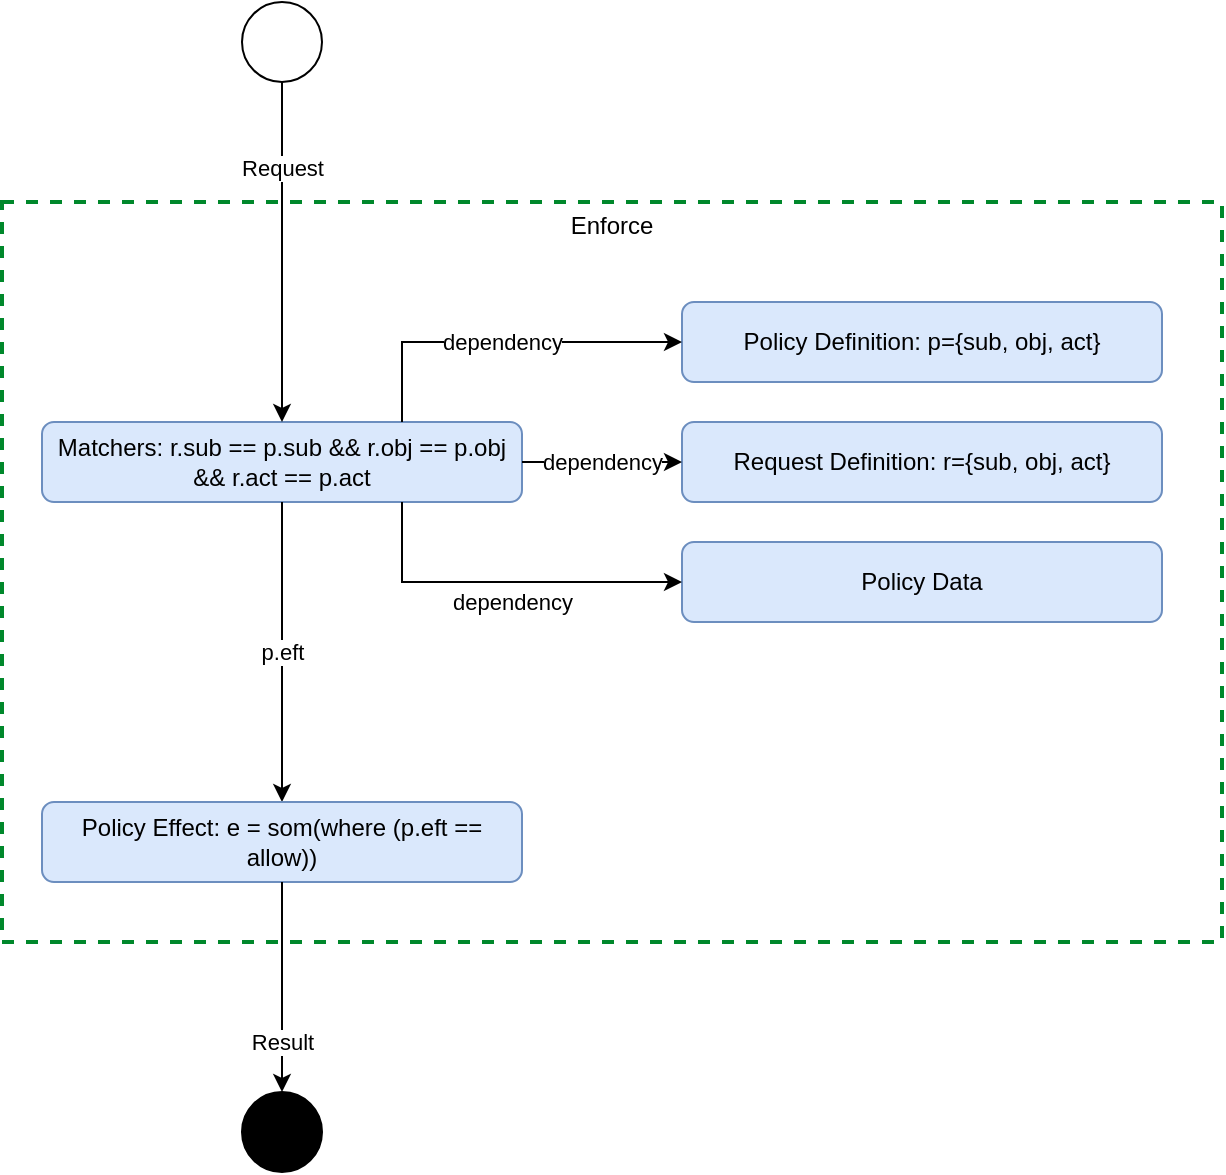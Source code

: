 <mxfile version="17.4.2" type="device" pages="6"><diagram id="_k0zri7Kc730blF2qtzl" name="How it works"><mxGraphModel dx="1018" dy="741" grid="1" gridSize="10" guides="1" tooltips="1" connect="1" arrows="1" fold="1" page="1" pageScale="1" pageWidth="827" pageHeight="1169" math="0" shadow="0"><root><mxCell id="0"/><mxCell id="1" parent="0"/><mxCell id="ezLYhkxcrnTc9UNEuIGD-3" value="Enforce" style="fontStyle=0;verticalAlign=top;align=center;spacingTop=-2;fillColor=none;rounded=0;whiteSpace=wrap;html=1;strokeColor=#00882B;strokeWidth=2;dashed=1;container=1;collapsible=0;expand=0;recursiveResize=0;" parent="1" vertex="1"><mxGeometry x="100" y="120" width="610" height="370" as="geometry"/></mxCell><mxCell id="ezLYhkxcrnTc9UNEuIGD-1" value="Policy Data" style="rounded=1;whiteSpace=wrap;html=1;fillColor=#dae8fc;strokeColor=#6c8ebf;" parent="ezLYhkxcrnTc9UNEuIGD-3" vertex="1"><mxGeometry x="340" y="170" width="240" height="40" as="geometry"/></mxCell><mxCell id="KVQ0_CaET_7zC2f2Q05D-3" value="Matchers: r.sub == p.sub &amp;amp;&amp;amp; r.obj == p.obj &amp;amp;&amp;amp; r.act == p.act" style="rounded=1;whiteSpace=wrap;html=1;fillColor=#dae8fc;strokeColor=#6c8ebf;" parent="ezLYhkxcrnTc9UNEuIGD-3" vertex="1"><mxGeometry x="20" y="110" width="240" height="40" as="geometry"/></mxCell><mxCell id="ezLYhkxcrnTc9UNEuIGD-2" value="dependency" style="edgeStyle=orthogonalEdgeStyle;rounded=0;orthogonalLoop=1;jettySize=auto;html=1;entryX=0;entryY=0.5;entryDx=0;entryDy=0;exitX=0.75;exitY=1;exitDx=0;exitDy=0;" parent="ezLYhkxcrnTc9UNEuIGD-3" source="KVQ0_CaET_7zC2f2Q05D-3" target="ezLYhkxcrnTc9UNEuIGD-1" edge="1"><mxGeometry x="0.048" y="-10" relative="1" as="geometry"><Array as="points"><mxPoint x="200" y="190"/></Array><mxPoint as="offset"/></mxGeometry></mxCell><mxCell id="KVQ0_CaET_7zC2f2Q05D-1" value="Request Definition: r={sub, obj, act}" style="rounded=1;whiteSpace=wrap;html=1;fillColor=#dae8fc;strokeColor=#6c8ebf;" parent="ezLYhkxcrnTc9UNEuIGD-3" vertex="1"><mxGeometry x="340" y="110" width="240" height="40" as="geometry"/></mxCell><mxCell id="KVQ0_CaET_7zC2f2Q05D-5" value="dependency" style="edgeStyle=orthogonalEdgeStyle;rounded=0;orthogonalLoop=1;jettySize=auto;html=1;entryX=0;entryY=0.5;entryDx=0;entryDy=0;exitX=1;exitY=0.5;exitDx=0;exitDy=0;" parent="ezLYhkxcrnTc9UNEuIGD-3" source="KVQ0_CaET_7zC2f2Q05D-3" target="KVQ0_CaET_7zC2f2Q05D-1" edge="1"><mxGeometry relative="1" as="geometry"/></mxCell><mxCell id="KVQ0_CaET_7zC2f2Q05D-2" value="Policy Definition: p={sub, obj, act}" style="rounded=1;whiteSpace=wrap;html=1;fillColor=#dae8fc;strokeColor=#6c8ebf;" parent="ezLYhkxcrnTc9UNEuIGD-3" vertex="1"><mxGeometry x="340" y="50" width="240" height="40" as="geometry"/></mxCell><mxCell id="KVQ0_CaET_7zC2f2Q05D-4" value="dependency" style="edgeStyle=orthogonalEdgeStyle;rounded=0;orthogonalLoop=1;jettySize=auto;html=1;entryX=0;entryY=0.5;entryDx=0;entryDy=0;exitX=0.75;exitY=0;exitDx=0;exitDy=0;" parent="ezLYhkxcrnTc9UNEuIGD-3" source="KVQ0_CaET_7zC2f2Q05D-3" target="KVQ0_CaET_7zC2f2Q05D-2" edge="1"><mxGeometry relative="1" as="geometry"><Array as="points"><mxPoint x="200" y="70"/></Array></mxGeometry></mxCell><mxCell id="KVQ0_CaET_7zC2f2Q05D-7" value="p.eft" style="edgeStyle=orthogonalEdgeStyle;rounded=0;orthogonalLoop=1;jettySize=auto;html=1;" parent="1" source="KVQ0_CaET_7zC2f2Q05D-3" target="KVQ0_CaET_7zC2f2Q05D-6" edge="1"><mxGeometry relative="1" as="geometry"/></mxCell><mxCell id="KVQ0_CaET_7zC2f2Q05D-6" value="Policy Effect: e = som(where (p.eft == allow))" style="rounded=1;whiteSpace=wrap;html=1;fillColor=#dae8fc;strokeColor=#6c8ebf;" parent="1" vertex="1"><mxGeometry x="120" y="420" width="240" height="40" as="geometry"/></mxCell><mxCell id="KVQ0_CaET_7zC2f2Q05D-13" value="Result" style="edgeStyle=orthogonalEdgeStyle;rounded=0;orthogonalLoop=1;jettySize=auto;html=1;exitX=0.5;exitY=1;exitDx=0;exitDy=0;" parent="1" source="KVQ0_CaET_7zC2f2Q05D-6" target="KVQ0_CaET_7zC2f2Q05D-12" edge="1"><mxGeometry x="0.524" relative="1" as="geometry"><mxPoint x="240" y="580" as="sourcePoint"/><mxPoint as="offset"/></mxGeometry></mxCell><mxCell id="KVQ0_CaET_7zC2f2Q05D-11" value="Request" style="edgeStyle=orthogonalEdgeStyle;rounded=0;orthogonalLoop=1;jettySize=auto;html=1;entryX=0.5;entryY=0;entryDx=0;entryDy=0;" parent="1" source="KVQ0_CaET_7zC2f2Q05D-10" target="KVQ0_CaET_7zC2f2Q05D-3" edge="1"><mxGeometry x="-0.5" relative="1" as="geometry"><mxPoint as="offset"/></mxGeometry></mxCell><mxCell id="KVQ0_CaET_7zC2f2Q05D-10" value="" style="ellipse;whiteSpace=wrap;html=1;aspect=fixed;" parent="1" vertex="1"><mxGeometry x="220" y="20" width="40" height="40" as="geometry"/></mxCell><mxCell id="KVQ0_CaET_7zC2f2Q05D-12" value="" style="ellipse;whiteSpace=wrap;html=1;aspect=fixed;fillColor=#000000;" parent="1" vertex="1"><mxGeometry x="220" y="565" width="40" height="40" as="geometry"/></mxCell></root></mxGraphModel></diagram><diagram id="vg0_k06jPVSA5Fpnrn2l" name="basic"><mxGraphModel dx="1018" dy="741" grid="1" gridSize="10" guides="1" tooltips="1" connect="1" arrows="1" fold="1" page="1" pageScale="1" pageWidth="827" pageHeight="1169" math="0" shadow="0"><root><mxCell id="0"/><mxCell id="1" parent="0"/><mxCell id="wJVCZiDeGcvOr9-t5lo_-1" value="matchers" style="fontStyle=0;verticalAlign=top;align=center;spacingTop=-2;fillColor=none;rounded=0;whiteSpace=wrap;html=1;strokeColor=#919191;strokeWidth=2;dashed=1;container=1;collapsible=0;expand=0;recursiveResize=0;" vertex="1" parent="1"><mxGeometry x="154" y="240" width="326" height="240" as="geometry"/></mxCell><mxCell id="g9qVlb4eD3nj4tClV5e8-2" value="r.sub == p.sub &amp;amp;&amp;amp; r.obj == p.obj &amp;amp;&amp;amp; r.act == p.act" style="rounded=1;whiteSpace=wrap;html=1;fillColor=#FFFFFF;" vertex="1" parent="wJVCZiDeGcvOr9-t5lo_-1"><mxGeometry x="103" y="90" width="120" height="60" as="geometry"/></mxCell><mxCell id="g9qVlb4eD3nj4tClV5e8-4" style="edgeStyle=orthogonalEdgeStyle;rounded=0;orthogonalLoop=1;jettySize=auto;html=1;entryX=0;entryY=0.5;entryDx=0;entryDy=0;" edge="1" parent="1" source="OGrUgRhNvfQm77WVLId8-6" target="g9qVlb4eD3nj4tClV5e8-2"><mxGeometry relative="1" as="geometry"/></mxCell><mxCell id="OGrUgRhNvfQm77WVLId8-6" value="" style="strokeWidth=2;html=1;shape=mxgraph.flowchart.start_2;whiteSpace=wrap;" vertex="1" parent="1"><mxGeometry x="40" y="340" width="40" height="40" as="geometry"/></mxCell><mxCell id="mJExTEpz6k77KfZd7lub-1" value="has" style="edgeStyle=orthogonalEdgeStyle;rounded=0;orthogonalLoop=1;jettySize=auto;html=1;" edge="1" parent="1" source="OGrUgRhNvfQm77WVLId8-3" target="OGrUgRhNvfQm77WVLId8-4"><mxGeometry relative="1" as="geometry"/></mxCell><mxCell id="OGrUgRhNvfQm77WVLId8-3" value="sub(user)" style="rounded=1;whiteSpace=wrap;html=1;fillColor=#FFFFFF;" vertex="1" parent="1"><mxGeometry x="50" y="640" width="120" height="60" as="geometry"/></mxCell><mxCell id="mJExTEpz6k77KfZd7lub-2" value="has" style="edgeStyle=orthogonalEdgeStyle;rounded=0;orthogonalLoop=1;jettySize=auto;html=1;" edge="1" parent="1" source="OGrUgRhNvfQm77WVLId8-4" target="OGrUgRhNvfQm77WVLId8-5"><mxGeometry relative="1" as="geometry"/></mxCell><mxCell id="OGrUgRhNvfQm77WVLId8-4" value="obj(resource)" style="rounded=1;whiteSpace=wrap;html=1;fillColor=#FFFFFF;" vertex="1" parent="1"><mxGeometry x="250" y="640" width="120" height="60" as="geometry"/></mxCell><mxCell id="OGrUgRhNvfQm77WVLId8-5" value="act(permission)" style="rounded=1;whiteSpace=wrap;html=1;fillColor=#FFFFFF;" vertex="1" parent="1"><mxGeometry x="460" y="640" width="120" height="60" as="geometry"/></mxCell><mxCell id="D4-dD3RvTJTz2JwQ6Uos-2" style="edgeStyle=orthogonalEdgeStyle;rounded=0;orthogonalLoop=1;jettySize=auto;html=1;entryX=0;entryY=0.5;entryDx=0;entryDy=0;entryPerimeter=0;" edge="1" parent="1" source="g9qVlb4eD3nj4tClV5e8-1" target="D4-dD3RvTJTz2JwQ6Uos-1"><mxGeometry relative="1" as="geometry"/></mxCell><mxCell id="g9qVlb4eD3nj4tClV5e8-1" value="policy effect" style="rounded=1;whiteSpace=wrap;html=1;fillColor=#FFFFFF;" vertex="1" parent="1"><mxGeometry x="560" y="330" width="120" height="60" as="geometry"/></mxCell><mxCell id="g9qVlb4eD3nj4tClV5e8-5" value="p.eft" style="edgeStyle=orthogonalEdgeStyle;rounded=0;orthogonalLoop=1;jettySize=auto;html=1;entryX=0;entryY=0.5;entryDx=0;entryDy=0;" edge="1" parent="1" source="g9qVlb4eD3nj4tClV5e8-2" target="g9qVlb4eD3nj4tClV5e8-1"><mxGeometry relative="1" as="geometry"/></mxCell><mxCell id="D4-dD3RvTJTz2JwQ6Uos-1" value="" style="strokeWidth=2;html=1;shape=mxgraph.flowchart.start_2;whiteSpace=wrap;fillColor=#030303;" vertex="1" parent="1"><mxGeometry x="740" y="340" width="40" height="40" as="geometry"/></mxCell></root></mxGraphModel></diagram><diagram id="DPjMNDxu5e19ebYWCDYm" name="basic_with_root_model"><mxGraphModel dx="1018" dy="741" grid="1" gridSize="10" guides="1" tooltips="1" connect="1" arrows="1" fold="1" page="1" pageScale="1" pageWidth="827" pageHeight="1169" math="0" shadow="0"><root><mxCell id="0"/><mxCell id="1" parent="0"/><mxCell id="BZEupKtpxpJvOc9z5_z8-1" value="matchers" style="fontStyle=0;verticalAlign=top;align=center;spacingTop=-2;fillColor=none;rounded=0;whiteSpace=wrap;html=1;strokeColor=#919191;strokeWidth=2;dashed=1;container=1;collapsible=0;expand=0;recursiveResize=0;" vertex="1" parent="1"><mxGeometry x="154" y="150" width="326" height="290" as="geometry"/></mxCell><mxCell id="qwnlDGxUitX7q2dtUc52-7" value="&lt;span&gt;r.sub == p.sub &amp;amp;&amp;amp; r.obj == p.obj &amp;amp;&amp;amp; r.act == p.act&lt;/span&gt;" style="strokeWidth=2;html=1;shape=mxgraph.flowchart.decision;whiteSpace=wrap;fillColor=#FFFFFF;" vertex="1" parent="BZEupKtpxpJvOc9z5_z8-1"><mxGeometry x="36" y="80" width="100" height="100" as="geometry"/></mxCell><mxCell id="BZEupKtpxpJvOc9z5_z8-4" value="" style="strokeWidth=2;html=1;shape=mxgraph.flowchart.start_2;whiteSpace=wrap;" vertex="1" parent="1"><mxGeometry x="40" y="260" width="40" height="40" as="geometry"/></mxCell><mxCell id="hKSp4p8iO4GvHvrpOGfr-2" style="edgeStyle=orthogonalEdgeStyle;rounded=0;orthogonalLoop=1;jettySize=auto;html=1;entryX=0;entryY=0.5;entryDx=0;entryDy=0;entryPerimeter=0;" edge="1" parent="1" source="BZEupKtpxpJvOc9z5_z8-5" target="hKSp4p8iO4GvHvrpOGfr-1"><mxGeometry relative="1" as="geometry"/></mxCell><mxCell id="BZEupKtpxpJvOc9z5_z8-5" value="policy effect" style="rounded=1;whiteSpace=wrap;html=1;fillColor=#FFFFFF;" vertex="1" parent="1"><mxGeometry x="560" y="250" width="120" height="60" as="geometry"/></mxCell><mxCell id="qwnlDGxUitX7q2dtUc52-2" value="" style="edgeStyle=orthogonalEdgeStyle;rounded=0;orthogonalLoop=1;jettySize=auto;html=1;endArrow=none;" edge="1" parent="1" source="BZEupKtpxpJvOc9z5_z8-4" target="qwnlDGxUitX7q2dtUc52-7"><mxGeometry relative="1" as="geometry"><mxPoint x="80" y="360" as="sourcePoint"/><mxPoint x="200" y="365" as="targetPoint"/></mxGeometry></mxCell><mxCell id="o_iWlEThT02iHPjHNK3f-1" value="allow" style="edgeStyle=orthogonalEdgeStyle;rounded=0;orthogonalLoop=1;jettySize=auto;html=1;entryX=0.5;entryY=1;entryDx=0;entryDy=0;" edge="1" parent="1" source="qwnlDGxUitX7q2dtUc52-7" target="BZEupKtpxpJvOc9z5_z8-5"><mxGeometry relative="1" as="geometry"><Array as="points"><mxPoint x="240" y="360"/><mxPoint x="620" y="360"/></Array></mxGeometry></mxCell><mxCell id="o_iWlEThT02iHPjHNK3f-5" value="p.eft" style="edgeStyle=orthogonalEdgeStyle;rounded=0;orthogonalLoop=1;jettySize=auto;html=1;entryX=0;entryY=0.5;entryDx=0;entryDy=0;" edge="1" parent="1" source="o_iWlEThT02iHPjHNK3f-2" target="BZEupKtpxpJvOc9z5_z8-5"><mxGeometry relative="1" as="geometry"/></mxCell><mxCell id="o_iWlEThT02iHPjHNK3f-2" value="r.sub == &quot;root&quot;" style="rhombus;whiteSpace=wrap;html=1;fillColor=#FFFFFF;strokeWidth=2;" vertex="1" parent="1"><mxGeometry x="380" y="240" width="80" height="80" as="geometry"/></mxCell><mxCell id="o_iWlEThT02iHPjHNK3f-3" value="" style="edgeStyle=orthogonalEdgeStyle;rounded=0;orthogonalLoop=1;jettySize=auto;html=1;" edge="1" parent="1" source="qwnlDGxUitX7q2dtUc52-7" target="o_iWlEThT02iHPjHNK3f-2"><mxGeometry relative="1" as="geometry"/></mxCell><mxCell id="o_iWlEThT02iHPjHNK3f-4" value="deny" style="edgeLabel;html=1;align=center;verticalAlign=middle;resizable=0;points=[];" vertex="1" connectable="0" parent="o_iWlEThT02iHPjHNK3f-3"><mxGeometry x="-0.311" y="-1" relative="1" as="geometry"><mxPoint as="offset"/></mxGeometry></mxCell><mxCell id="hKSp4p8iO4GvHvrpOGfr-1" value="" style="strokeWidth=2;html=1;shape=mxgraph.flowchart.start_2;whiteSpace=wrap;fillColor=#030303;" vertex="1" parent="1"><mxGeometry x="760" y="260" width="40" height="40" as="geometry"/></mxCell><mxCell id="mVpBonnoajNnxgB6KlQH-1" value="has" style="edgeStyle=orthogonalEdgeStyle;rounded=0;orthogonalLoop=1;jettySize=auto;html=1;" edge="1" parent="1" source="mVpBonnoajNnxgB6KlQH-2" target="mVpBonnoajNnxgB6KlQH-4"><mxGeometry relative="1" as="geometry"/></mxCell><mxCell id="mVpBonnoajNnxgB6KlQH-7" value="is" style="edgeStyle=orthogonalEdgeStyle;rounded=0;orthogonalLoop=1;jettySize=auto;html=1;" edge="1" parent="1" source="mVpBonnoajNnxgB6KlQH-2" target="mVpBonnoajNnxgB6KlQH-6"><mxGeometry relative="1" as="geometry"/></mxCell><mxCell id="mVpBonnoajNnxgB6KlQH-2" value="sub(user)" style="rounded=1;whiteSpace=wrap;html=1;fillColor=#FFFFFF;" vertex="1" parent="1"><mxGeometry x="52" y="510" width="120" height="60" as="geometry"/></mxCell><mxCell id="mVpBonnoajNnxgB6KlQH-3" value="has" style="edgeStyle=orthogonalEdgeStyle;rounded=0;orthogonalLoop=1;jettySize=auto;html=1;" edge="1" parent="1" source="mVpBonnoajNnxgB6KlQH-4" target="mVpBonnoajNnxgB6KlQH-5"><mxGeometry relative="1" as="geometry"/></mxCell><mxCell id="mVpBonnoajNnxgB6KlQH-4" value="obj(resource)" style="rounded=1;whiteSpace=wrap;html=1;fillColor=#FFFFFF;" vertex="1" parent="1"><mxGeometry x="252" y="510" width="120" height="60" as="geometry"/></mxCell><mxCell id="mVpBonnoajNnxgB6KlQH-5" value="act(permission)" style="rounded=1;whiteSpace=wrap;html=1;fillColor=#FFFFFF;" vertex="1" parent="1"><mxGeometry x="462" y="510" width="120" height="60" as="geometry"/></mxCell><mxCell id="mVpBonnoajNnxgB6KlQH-6" value="root" style="rounded=1;whiteSpace=wrap;html=1;fillColor=#FFFFFF;" vertex="1" parent="1"><mxGeometry x="52" y="650" width="120" height="60" as="geometry"/></mxCell></root></mxGraphModel></diagram><diagram id="v6OyIMYrtcK4xI6_6qG4" name="basic_without_users_model"><mxGraphModel dx="1018" dy="741" grid="1" gridSize="10" guides="1" tooltips="1" connect="1" arrows="1" fold="1" page="1" pageScale="1" pageWidth="827" pageHeight="1169" math="0" shadow="0"><root><mxCell id="0"/><mxCell id="1" parent="0"/><mxCell id="h-g1CnY-wFVJ0RR4-Bg7-1" value="matchers" style="fontStyle=0;verticalAlign=top;align=center;spacingTop=-2;fillColor=none;rounded=0;whiteSpace=wrap;html=1;strokeColor=#919191;strokeWidth=2;dashed=1;container=1;collapsible=0;expand=0;recursiveResize=0;" vertex="1" parent="1"><mxGeometry x="158" y="160" width="326" height="240" as="geometry"/></mxCell><mxCell id="h-g1CnY-wFVJ0RR4-Bg7-2" value="r.obj == p.obj &amp;amp;&amp;amp; r.act == p.act" style="rounded=1;whiteSpace=wrap;html=1;fillColor=#FFFFFF;" vertex="1" parent="h-g1CnY-wFVJ0RR4-Bg7-1"><mxGeometry x="103" y="90" width="120" height="60" as="geometry"/></mxCell><mxCell id="h-g1CnY-wFVJ0RR4-Bg7-3" style="edgeStyle=orthogonalEdgeStyle;rounded=0;orthogonalLoop=1;jettySize=auto;html=1;entryX=0;entryY=0.5;entryDx=0;entryDy=0;" edge="1" parent="1" source="h-g1CnY-wFVJ0RR4-Bg7-4" target="h-g1CnY-wFVJ0RR4-Bg7-2"><mxGeometry relative="1" as="geometry"/></mxCell><mxCell id="h-g1CnY-wFVJ0RR4-Bg7-4" value="" style="strokeWidth=2;html=1;shape=mxgraph.flowchart.start_2;whiteSpace=wrap;" vertex="1" parent="1"><mxGeometry x="44" y="260" width="40" height="40" as="geometry"/></mxCell><mxCell id="h-g1CnY-wFVJ0RR4-Bg7-5" style="edgeStyle=orthogonalEdgeStyle;rounded=0;orthogonalLoop=1;jettySize=auto;html=1;entryX=0;entryY=0.5;entryDx=0;entryDy=0;entryPerimeter=0;" edge="1" parent="1" source="h-g1CnY-wFVJ0RR4-Bg7-6" target="h-g1CnY-wFVJ0RR4-Bg7-8"><mxGeometry relative="1" as="geometry"/></mxCell><mxCell id="h-g1CnY-wFVJ0RR4-Bg7-6" value="policy effect" style="rounded=1;whiteSpace=wrap;html=1;fillColor=#FFFFFF;" vertex="1" parent="1"><mxGeometry x="564" y="250" width="120" height="60" as="geometry"/></mxCell><mxCell id="h-g1CnY-wFVJ0RR4-Bg7-7" value="p.eft" style="edgeStyle=orthogonalEdgeStyle;rounded=0;orthogonalLoop=1;jettySize=auto;html=1;entryX=0;entryY=0.5;entryDx=0;entryDy=0;" edge="1" parent="1" source="h-g1CnY-wFVJ0RR4-Bg7-2" target="h-g1CnY-wFVJ0RR4-Bg7-6"><mxGeometry relative="1" as="geometry"/></mxCell><mxCell id="h-g1CnY-wFVJ0RR4-Bg7-8" value="" style="strokeWidth=2;html=1;shape=mxgraph.flowchart.start_2;whiteSpace=wrap;fillColor=#030303;" vertex="1" parent="1"><mxGeometry x="744" y="260" width="40" height="40" as="geometry"/></mxCell><mxCell id="rVOVIZdSy2PukWVJpUub-3" value="has" style="edgeStyle=orthogonalEdgeStyle;rounded=0;orthogonalLoop=1;jettySize=auto;html=1;" edge="1" parent="1" source="rVOVIZdSy2PukWVJpUub-4" target="rVOVIZdSy2PukWVJpUub-5"><mxGeometry relative="1" as="geometry"/></mxCell><mxCell id="rVOVIZdSy2PukWVJpUub-4" value="obj(resource)" style="rounded=1;whiteSpace=wrap;html=1;fillColor=#FFFFFF;" vertex="1" parent="1"><mxGeometry x="156" y="470" width="120" height="60" as="geometry"/></mxCell><mxCell id="rVOVIZdSy2PukWVJpUub-5" value="act(permission)" style="rounded=1;whiteSpace=wrap;html=1;fillColor=#FFFFFF;" vertex="1" parent="1"><mxGeometry x="366" y="470" width="120" height="60" as="geometry"/></mxCell></root></mxGraphModel></diagram><diagram id="5JIcxfSy7TMteoLtISM_" name="basic_without_resources_model"><mxGraphModel dx="1018" dy="741" grid="1" gridSize="10" guides="1" tooltips="1" connect="1" arrows="1" fold="1" page="1" pageScale="1" pageWidth="827" pageHeight="1169" math="0" shadow="0"><root><mxCell id="0"/><mxCell id="1" parent="0"/><mxCell id="tbMQqeuN9nGwVHgZLRtv-1" value="matchers" style="fontStyle=0;verticalAlign=top;align=center;spacingTop=-2;fillColor=none;rounded=0;whiteSpace=wrap;html=1;strokeColor=#919191;strokeWidth=2;dashed=1;container=1;collapsible=0;expand=0;recursiveResize=0;" vertex="1" parent="1"><mxGeometry x="158" y="160" width="326" height="240" as="geometry"/></mxCell><mxCell id="tbMQqeuN9nGwVHgZLRtv-2" value="r.sub == p.sub &amp;amp;&amp;amp; r.act == p.act" style="rounded=1;whiteSpace=wrap;html=1;fillColor=#FFFFFF;" vertex="1" parent="tbMQqeuN9nGwVHgZLRtv-1"><mxGeometry x="103" y="90" width="120" height="60" as="geometry"/></mxCell><mxCell id="tbMQqeuN9nGwVHgZLRtv-3" style="edgeStyle=orthogonalEdgeStyle;rounded=0;orthogonalLoop=1;jettySize=auto;html=1;entryX=0;entryY=0.5;entryDx=0;entryDy=0;" edge="1" parent="1" source="tbMQqeuN9nGwVHgZLRtv-4" target="tbMQqeuN9nGwVHgZLRtv-2"><mxGeometry relative="1" as="geometry"/></mxCell><mxCell id="tbMQqeuN9nGwVHgZLRtv-4" value="" style="strokeWidth=2;html=1;shape=mxgraph.flowchart.start_2;whiteSpace=wrap;" vertex="1" parent="1"><mxGeometry x="44" y="260" width="40" height="40" as="geometry"/></mxCell><mxCell id="tbMQqeuN9nGwVHgZLRtv-5" style="edgeStyle=orthogonalEdgeStyle;rounded=0;orthogonalLoop=1;jettySize=auto;html=1;entryX=0;entryY=0.5;entryDx=0;entryDy=0;entryPerimeter=0;" edge="1" parent="1" source="tbMQqeuN9nGwVHgZLRtv-6" target="tbMQqeuN9nGwVHgZLRtv-8"><mxGeometry relative="1" as="geometry"/></mxCell><mxCell id="tbMQqeuN9nGwVHgZLRtv-6" value="policy effect" style="rounded=1;whiteSpace=wrap;html=1;fillColor=#FFFFFF;" vertex="1" parent="1"><mxGeometry x="564" y="250" width="120" height="60" as="geometry"/></mxCell><mxCell id="tbMQqeuN9nGwVHgZLRtv-7" value="p.eft" style="edgeStyle=orthogonalEdgeStyle;rounded=0;orthogonalLoop=1;jettySize=auto;html=1;entryX=0;entryY=0.5;entryDx=0;entryDy=0;" edge="1" parent="1" source="tbMQqeuN9nGwVHgZLRtv-2" target="tbMQqeuN9nGwVHgZLRtv-6"><mxGeometry x="0.41" y="10" relative="1" as="geometry"><mxPoint as="offset"/></mxGeometry></mxCell><mxCell id="tbMQqeuN9nGwVHgZLRtv-8" value="" style="strokeWidth=2;html=1;shape=mxgraph.flowchart.start_2;whiteSpace=wrap;fillColor=#030303;" vertex="1" parent="1"><mxGeometry x="744" y="260" width="40" height="40" as="geometry"/></mxCell><mxCell id="BWdZpcP8HAk-6k3QH8d9-2" value="sub(user)" style="rounded=1;whiteSpace=wrap;html=1;fillColor=#FFFFFF;" vertex="1" parent="1"><mxGeometry x="56" y="460" width="120" height="60" as="geometry"/></mxCell><mxCell id="BWdZpcP8HAk-6k3QH8d9-3" value="has" style="edgeStyle=orthogonalEdgeStyle;rounded=0;orthogonalLoop=1;jettySize=auto;html=1;exitX=1;exitY=0.5;exitDx=0;exitDy=0;" edge="1" parent="1" source="BWdZpcP8HAk-6k3QH8d9-2" target="BWdZpcP8HAk-6k3QH8d9-5"><mxGeometry relative="1" as="geometry"><mxPoint x="376" y="490" as="sourcePoint"/></mxGeometry></mxCell><mxCell id="BWdZpcP8HAk-6k3QH8d9-5" value="act(permission)" style="rounded=1;whiteSpace=wrap;html=1;fillColor=#FFFFFF;" vertex="1" parent="1"><mxGeometry x="466" y="460" width="120" height="60" as="geometry"/></mxCell></root></mxGraphModel></diagram><diagram id="ZWBW4v6bYDmXqRoYZh5B" name="rbac"><mxGraphModel dx="1018" dy="741" grid="1" gridSize="10" guides="1" tooltips="1" connect="1" arrows="1" fold="1" page="1" pageScale="1" pageWidth="827" pageHeight="1169" math="0" shadow="0"><root><mxCell id="0"/><mxCell id="1" parent="0"/><mxCell id="B7w9gq6DoTxhipHSH_d9-1" value="matchers" style="fontStyle=0;verticalAlign=top;align=center;spacingTop=-2;fillColor=none;rounded=0;whiteSpace=wrap;html=1;strokeColor=#919191;strokeWidth=2;dashed=1;container=1;collapsible=0;expand=0;recursiveResize=0;" vertex="1" parent="1"><mxGeometry x="158" y="40" width="326" height="240" as="geometry"/></mxCell><mxCell id="B7w9gq6DoTxhipHSH_d9-2" value="g(r.sub, p.sub) &amp;amp;&amp;amp; r.obj == p.obj &amp;amp;&amp;amp; r.act == p.act" style="rounded=1;whiteSpace=wrap;html=1;fillColor=#FFFFFF;" vertex="1" parent="B7w9gq6DoTxhipHSH_d9-1"><mxGeometry x="103" y="90" width="120" height="60" as="geometry"/></mxCell><mxCell id="B7w9gq6DoTxhipHSH_d9-3" style="edgeStyle=orthogonalEdgeStyle;rounded=0;orthogonalLoop=1;jettySize=auto;html=1;entryX=0;entryY=0.5;entryDx=0;entryDy=0;" edge="1" parent="1" source="B7w9gq6DoTxhipHSH_d9-4" target="B7w9gq6DoTxhipHSH_d9-2"><mxGeometry relative="1" as="geometry"/></mxCell><mxCell id="B7w9gq6DoTxhipHSH_d9-4" value="" style="strokeWidth=2;html=1;shape=mxgraph.flowchart.start_2;whiteSpace=wrap;" vertex="1" parent="1"><mxGeometry x="44" y="140" width="40" height="40" as="geometry"/></mxCell><mxCell id="B7w9gq6DoTxhipHSH_d9-5" value="has" style="edgeStyle=orthogonalEdgeStyle;rounded=0;orthogonalLoop=1;jettySize=auto;html=1;startArrow=none;" edge="1" parent="1" source="B7w9gq6DoTxhipHSH_d9-14" target="B7w9gq6DoTxhipHSH_d9-8"><mxGeometry relative="1" as="geometry"/></mxCell><mxCell id="B7w9gq6DoTxhipHSH_d9-15" value="" style="edgeStyle=orthogonalEdgeStyle;rounded=0;orthogonalLoop=1;jettySize=auto;html=1;" edge="1" parent="1" source="B7w9gq6DoTxhipHSH_d9-6" target="B7w9gq6DoTxhipHSH_d9-14"><mxGeometry relative="1" as="geometry"/></mxCell><mxCell id="B7w9gq6DoTxhipHSH_d9-6" value="g&amp;nbsp; _&lt;br&gt;(user/resource/role)" style="rounded=1;whiteSpace=wrap;html=1;fillColor=#FFFFFF;" vertex="1" parent="1"><mxGeometry x="89" y="460" width="120" height="60" as="geometry"/></mxCell><mxCell id="B7w9gq6DoTxhipHSH_d9-7" value="has" style="edgeStyle=orthogonalEdgeStyle;rounded=0;orthogonalLoop=1;jettySize=auto;html=1;" edge="1" parent="1" source="B7w9gq6DoTxhipHSH_d9-8" target="B7w9gq6DoTxhipHSH_d9-9"><mxGeometry relative="1" as="geometry"/></mxCell><mxCell id="B7w9gq6DoTxhipHSH_d9-8" value="obj(resource)" style="rounded=1;whiteSpace=wrap;html=1;fillColor=#FFFFFF;" vertex="1" parent="1"><mxGeometry x="259" y="320" width="120" height="60" as="geometry"/></mxCell><mxCell id="B7w9gq6DoTxhipHSH_d9-9" value="act(permission)" style="rounded=1;whiteSpace=wrap;html=1;fillColor=#FFFFFF;" vertex="1" parent="1"><mxGeometry x="433" y="320" width="120" height="60" as="geometry"/></mxCell><mxCell id="B7w9gq6DoTxhipHSH_d9-10" style="edgeStyle=orthogonalEdgeStyle;rounded=0;orthogonalLoop=1;jettySize=auto;html=1;entryX=0;entryY=0.5;entryDx=0;entryDy=0;entryPerimeter=0;" edge="1" parent="1" source="B7w9gq6DoTxhipHSH_d9-11" target="B7w9gq6DoTxhipHSH_d9-13"><mxGeometry relative="1" as="geometry"/></mxCell><mxCell id="B7w9gq6DoTxhipHSH_d9-11" value="policy effect" style="rounded=1;whiteSpace=wrap;html=1;fillColor=#FFFFFF;" vertex="1" parent="1"><mxGeometry x="564" y="130" width="120" height="60" as="geometry"/></mxCell><mxCell id="B7w9gq6DoTxhipHSH_d9-12" value="p.eft" style="edgeStyle=orthogonalEdgeStyle;rounded=0;orthogonalLoop=1;jettySize=auto;html=1;entryX=0;entryY=0.5;entryDx=0;entryDy=0;" edge="1" parent="1" source="B7w9gq6DoTxhipHSH_d9-2" target="B7w9gq6DoTxhipHSH_d9-11"><mxGeometry relative="1" as="geometry"/></mxCell><mxCell id="B7w9gq6DoTxhipHSH_d9-13" value="" style="strokeWidth=2;html=1;shape=mxgraph.flowchart.start_2;whiteSpace=wrap;fillColor=#030303;" vertex="1" parent="1"><mxGeometry x="744" y="140" width="40" height="40" as="geometry"/></mxCell><mxCell id="B7w9gq6DoTxhipHSH_d9-14" value="g ,_ (role)" style="rounded=1;whiteSpace=wrap;html=1;fillColor=#FFFFFF;" vertex="1" parent="1"><mxGeometry x="89" y="320" width="120" height="60" as="geometry"/></mxCell><mxCell id="B7w9gq6DoTxhipHSH_d9-16" value="inherits/is" style="edgeStyle=orthogonalEdgeStyle;rounded=0;orthogonalLoop=1;jettySize=auto;html=1;endArrow=none;" edge="1" parent="1" source="B7w9gq6DoTxhipHSH_d9-6" target="B7w9gq6DoTxhipHSH_d9-14"><mxGeometry relative="1" as="geometry"><mxPoint x="43" y="350" as="sourcePoint"/><mxPoint x="269" y="350" as="targetPoint"/></mxGeometry></mxCell></root></mxGraphModel></diagram></mxfile>
